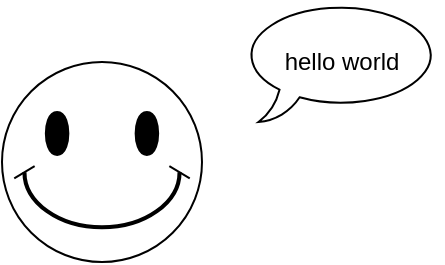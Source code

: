 <mxfile version="14.0.1" type="github">
  <diagram id="NGKGOdDksnhxz-MrQr2n" name="Page-1">
    <mxGraphModel dx="743" dy="410" grid="1" gridSize="10" guides="1" tooltips="1" connect="1" arrows="1" fold="1" page="1" pageScale="1" pageWidth="827" pageHeight="1169" math="0" shadow="0">
      <root>
        <mxCell id="0" />
        <mxCell id="1" parent="0" />
        <mxCell id="uWB-mNuM6dsUgzUUD5Gx-1" value="" style="verticalLabelPosition=bottom;verticalAlign=top;html=1;shape=mxgraph.basic.smiley" vertex="1" parent="1">
          <mxGeometry x="140" y="70" width="100" height="100" as="geometry" />
        </mxCell>
        <mxCell id="uWB-mNuM6dsUgzUUD5Gx-2" value="hello world" style="whiteSpace=wrap;html=1;shape=mxgraph.basic.oval_callout" vertex="1" parent="1">
          <mxGeometry x="260" y="40" width="100" height="60" as="geometry" />
        </mxCell>
      </root>
    </mxGraphModel>
  </diagram>
</mxfile>
